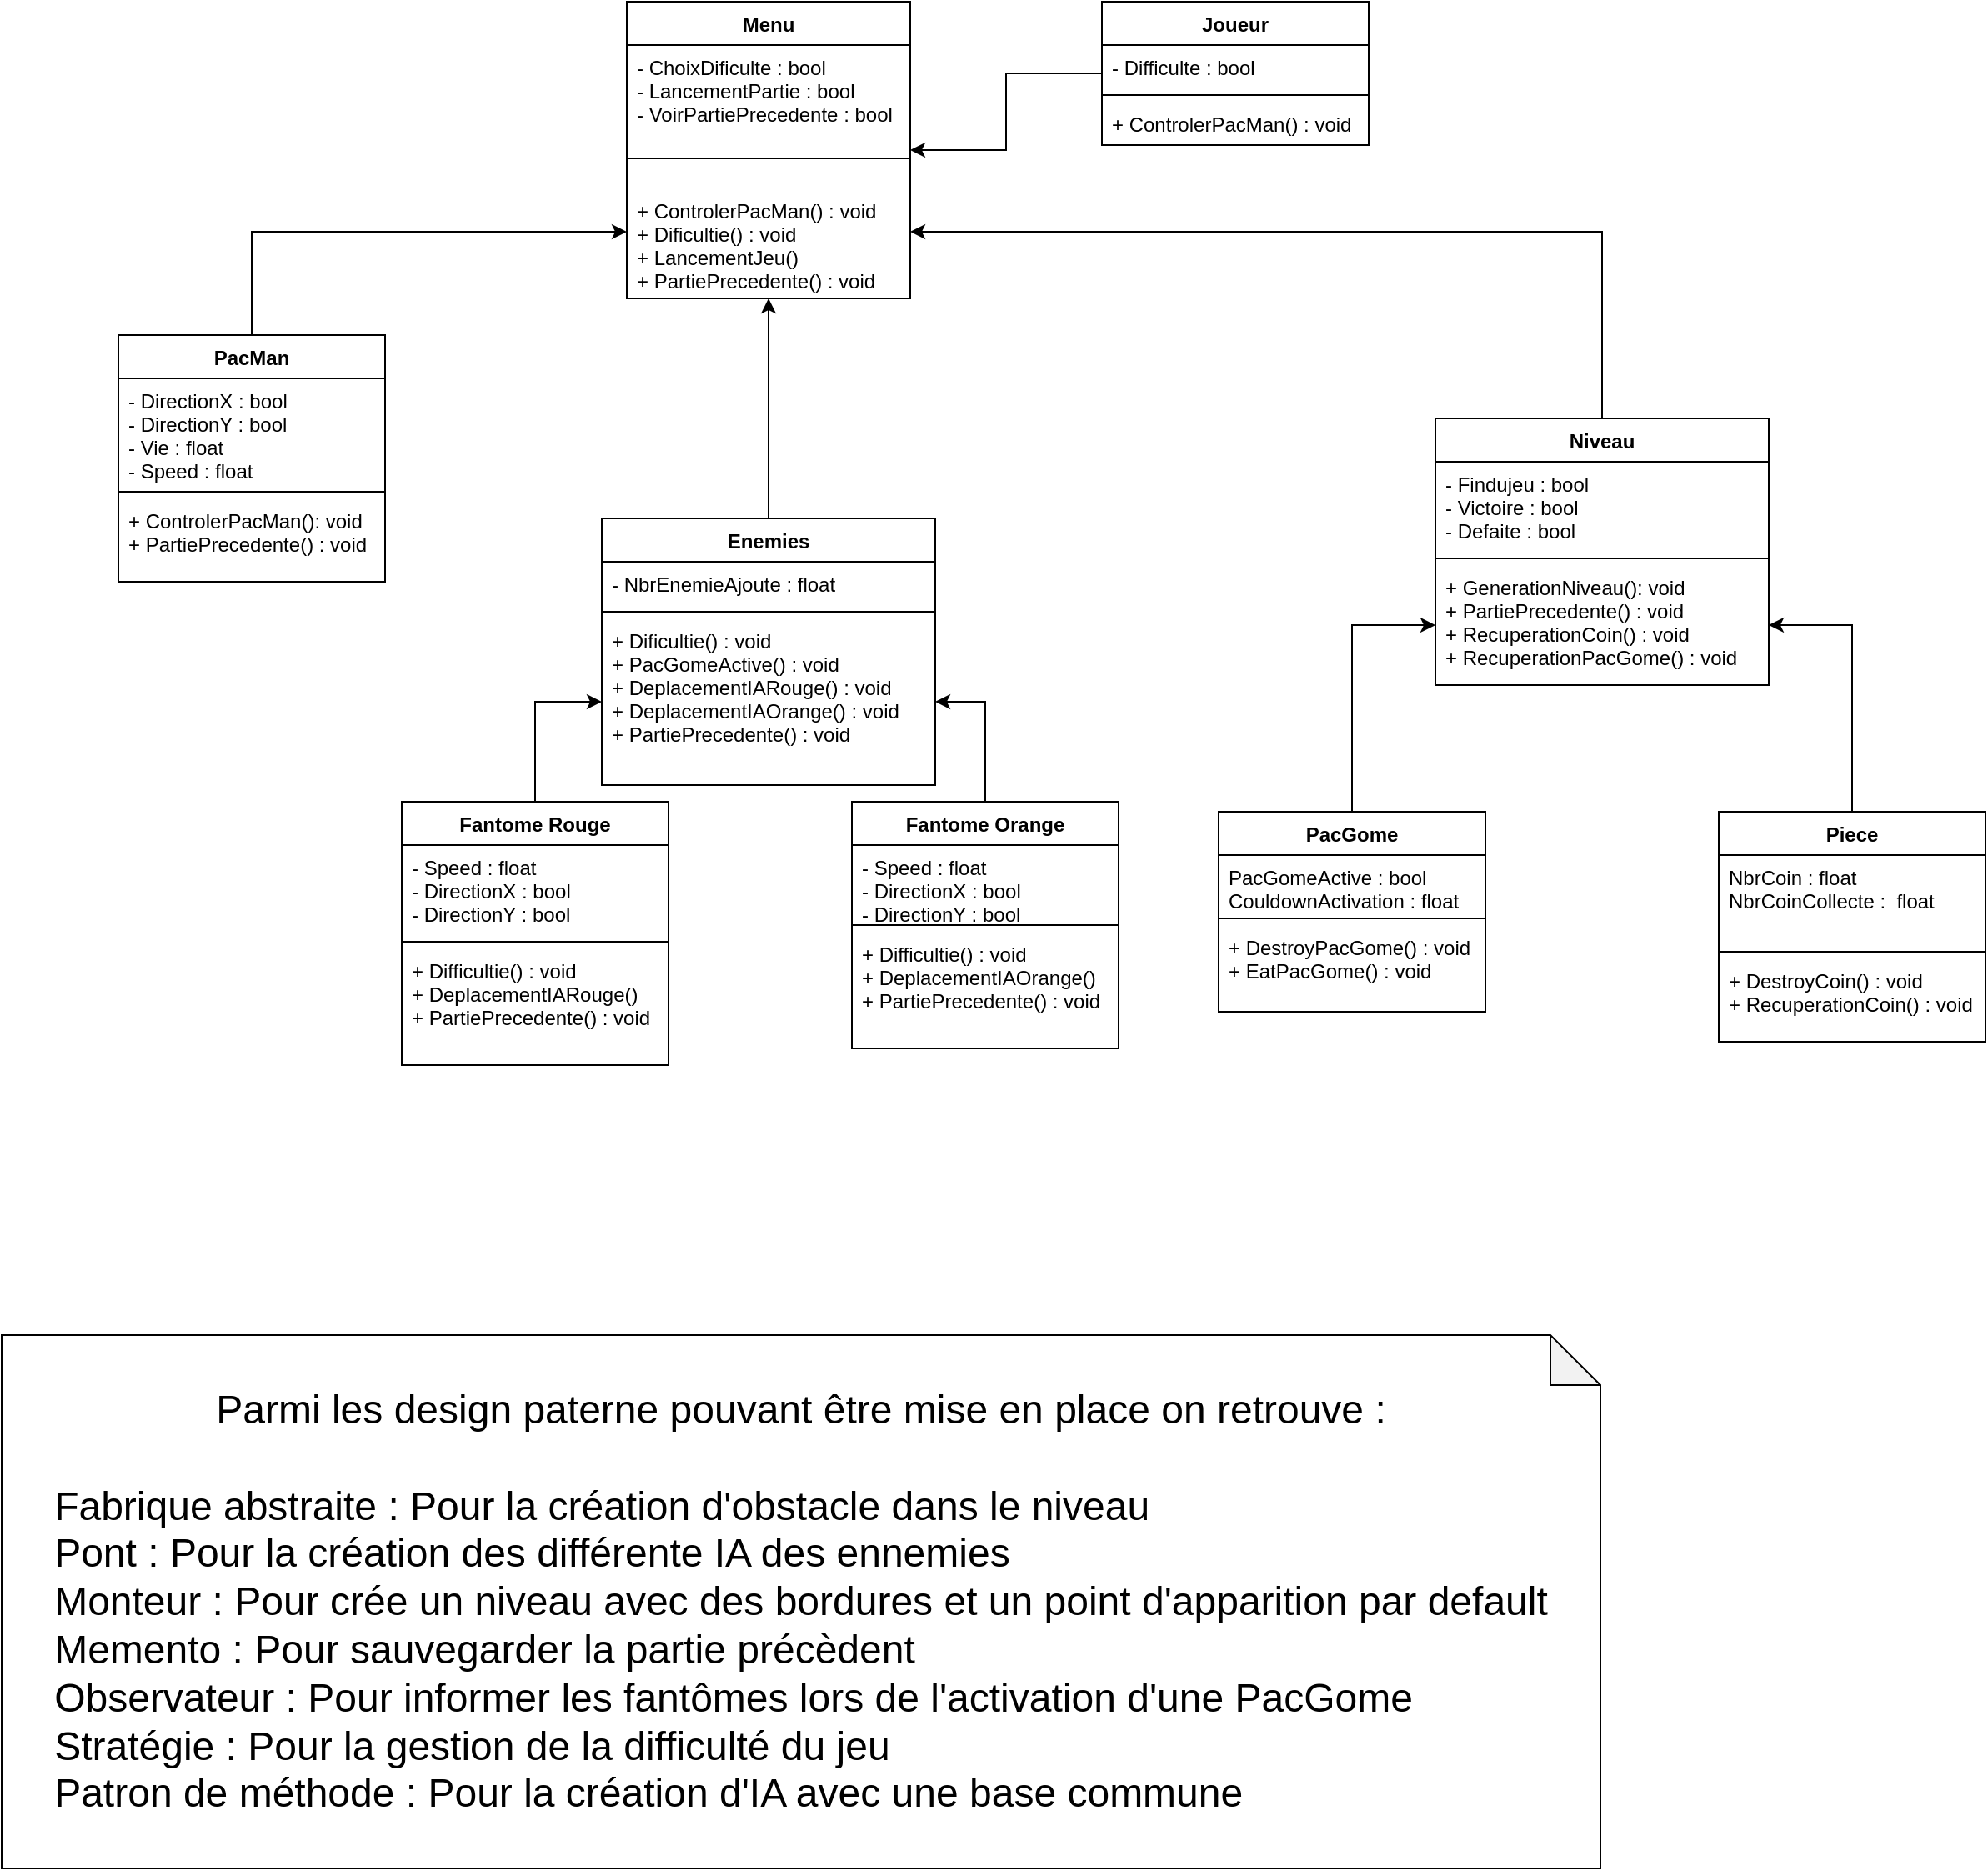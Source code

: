 <mxfile version="17.4.2" type="device"><diagram id="2TMYIzT4gG496hl9yPij" name="Page-1"><mxGraphModel dx="2212" dy="1206" grid="1" gridSize="10" guides="1" tooltips="1" connect="1" arrows="1" fold="1" page="1" pageScale="1" pageWidth="827" pageHeight="1169" math="0" shadow="0"><root><mxCell id="0"/><mxCell id="1" parent="0"/><mxCell id="EJjokZxfdxmoim279Z4G-72" style="edgeStyle=orthogonalEdgeStyle;rounded=0;orthogonalLoop=1;jettySize=auto;html=1;fontSize=24;" edge="1" parent="1" source="EJjokZxfdxmoim279Z4G-11" target="EJjokZxfdxmoim279Z4G-22"><mxGeometry relative="1" as="geometry"/></mxCell><mxCell id="EJjokZxfdxmoim279Z4G-11" value="PacMan" style="swimlane;fontStyle=1;align=center;verticalAlign=top;childLayout=stackLayout;horizontal=1;startSize=26;horizontalStack=0;resizeParent=1;resizeParentMax=0;resizeLast=0;collapsible=1;marginBottom=0;" vertex="1" parent="1"><mxGeometry x="-390" y="230" width="160" height="148" as="geometry"/></mxCell><mxCell id="EJjokZxfdxmoim279Z4G-12" value="- DirectionX : bool&#10;- DirectionY : bool&#10;- Vie : float&#10;- Speed : float" style="text;strokeColor=none;fillColor=none;align=left;verticalAlign=top;spacingLeft=4;spacingRight=4;overflow=hidden;rotatable=0;points=[[0,0.5],[1,0.5]];portConstraint=eastwest;" vertex="1" parent="EJjokZxfdxmoim279Z4G-11"><mxGeometry y="26" width="160" height="64" as="geometry"/></mxCell><mxCell id="EJjokZxfdxmoim279Z4G-13" value="" style="line;strokeWidth=1;fillColor=none;align=left;verticalAlign=middle;spacingTop=-1;spacingLeft=3;spacingRight=3;rotatable=0;labelPosition=right;points=[];portConstraint=eastwest;" vertex="1" parent="EJjokZxfdxmoim279Z4G-11"><mxGeometry y="90" width="160" height="8" as="geometry"/></mxCell><mxCell id="EJjokZxfdxmoim279Z4G-14" value="+ ControlerPacMan(): void &#10;+ PartiePrecedente() : void &#10;" style="text;strokeColor=none;fillColor=none;align=left;verticalAlign=top;spacingLeft=4;spacingRight=4;overflow=hidden;rotatable=0;points=[[0,0.5],[1,0.5]];portConstraint=eastwest;" vertex="1" parent="EJjokZxfdxmoim279Z4G-11"><mxGeometry y="98" width="160" height="50" as="geometry"/></mxCell><mxCell id="EJjokZxfdxmoim279Z4G-75" style="edgeStyle=orthogonalEdgeStyle;rounded=0;orthogonalLoop=1;jettySize=auto;html=1;fontSize=24;startArrow=classic;startFill=1;endArrow=none;endFill=0;" edge="1" parent="1" source="EJjokZxfdxmoim279Z4G-19" target="EJjokZxfdxmoim279Z4G-31"><mxGeometry relative="1" as="geometry"/></mxCell><mxCell id="EJjokZxfdxmoim279Z4G-19" value="Menu" style="swimlane;fontStyle=1;align=center;verticalAlign=top;childLayout=stackLayout;horizontal=1;startSize=26;horizontalStack=0;resizeParent=1;resizeParentMax=0;resizeLast=0;collapsible=1;marginBottom=0;" vertex="1" parent="1"><mxGeometry x="-85" y="30" width="170" height="178" as="geometry"/></mxCell><mxCell id="EJjokZxfdxmoim279Z4G-20" value="- ChoixDificulte : bool&#10;- LancementPartie : bool&#10;- VoirPartiePrecedente : bool" style="text;strokeColor=none;fillColor=none;align=left;verticalAlign=top;spacingLeft=4;spacingRight=4;overflow=hidden;rotatable=0;points=[[0,0.5],[1,0.5]];portConstraint=eastwest;" vertex="1" parent="EJjokZxfdxmoim279Z4G-19"><mxGeometry y="26" width="170" height="64" as="geometry"/></mxCell><mxCell id="EJjokZxfdxmoim279Z4G-21" value="" style="line;strokeWidth=1;fillColor=none;align=left;verticalAlign=middle;spacingTop=-1;spacingLeft=3;spacingRight=3;rotatable=0;labelPosition=right;points=[];portConstraint=eastwest;" vertex="1" parent="EJjokZxfdxmoim279Z4G-19"><mxGeometry y="90" width="170" height="8" as="geometry"/></mxCell><mxCell id="EJjokZxfdxmoim279Z4G-22" value="&#10;+ ControlerPacMan() : void&#10;+ Dificultie() : void&#10;+ LancementJeu()&#10;+ PartiePrecedente() : void &#10;" style="text;strokeColor=none;fillColor=none;align=left;verticalAlign=top;spacingLeft=4;spacingRight=4;overflow=hidden;rotatable=0;points=[[0,0.5],[1,0.5]];portConstraint=eastwest;" vertex="1" parent="EJjokZxfdxmoim279Z4G-19"><mxGeometry y="98" width="170" height="80" as="geometry"/></mxCell><mxCell id="EJjokZxfdxmoim279Z4G-74" style="edgeStyle=orthogonalEdgeStyle;rounded=0;orthogonalLoop=1;jettySize=auto;html=1;fontSize=24;" edge="1" parent="1" source="EJjokZxfdxmoim279Z4G-27" target="EJjokZxfdxmoim279Z4G-22"><mxGeometry relative="1" as="geometry"/></mxCell><mxCell id="EJjokZxfdxmoim279Z4G-27" value="Niveau" style="swimlane;fontStyle=1;align=center;verticalAlign=top;childLayout=stackLayout;horizontal=1;startSize=26;horizontalStack=0;resizeParent=1;resizeParentMax=0;resizeLast=0;collapsible=1;marginBottom=0;" vertex="1" parent="1"><mxGeometry x="400" y="280" width="200" height="160" as="geometry"/></mxCell><mxCell id="EJjokZxfdxmoim279Z4G-28" value="- Findujeu : bool&#10;- Victoire : bool &#10;- Defaite : bool " style="text;strokeColor=none;fillColor=none;align=left;verticalAlign=top;spacingLeft=4;spacingRight=4;overflow=hidden;rotatable=0;points=[[0,0.5],[1,0.5]];portConstraint=eastwest;" vertex="1" parent="EJjokZxfdxmoim279Z4G-27"><mxGeometry y="26" width="200" height="54" as="geometry"/></mxCell><mxCell id="EJjokZxfdxmoim279Z4G-29" value="" style="line;strokeWidth=1;fillColor=none;align=left;verticalAlign=middle;spacingTop=-1;spacingLeft=3;spacingRight=3;rotatable=0;labelPosition=right;points=[];portConstraint=eastwest;" vertex="1" parent="EJjokZxfdxmoim279Z4G-27"><mxGeometry y="80" width="200" height="8" as="geometry"/></mxCell><mxCell id="EJjokZxfdxmoim279Z4G-30" value="+ GenerationNiveau(): void&#10;+ PartiePrecedente() : void &#10;+ RecuperationCoin() : void&#10;+ RecuperationPacGome() : void&#10;" style="text;strokeColor=none;fillColor=none;align=left;verticalAlign=top;spacingLeft=4;spacingRight=4;overflow=hidden;rotatable=0;points=[[0,0.5],[1,0.5]];portConstraint=eastwest;" vertex="1" parent="EJjokZxfdxmoim279Z4G-27"><mxGeometry y="88" width="200" height="72" as="geometry"/></mxCell><mxCell id="EJjokZxfdxmoim279Z4G-31" value="Enemies" style="swimlane;fontStyle=1;align=center;verticalAlign=top;childLayout=stackLayout;horizontal=1;startSize=26;horizontalStack=0;resizeParent=1;resizeParentMax=0;resizeLast=0;collapsible=1;marginBottom=0;" vertex="1" parent="1"><mxGeometry x="-100" y="340" width="200" height="160" as="geometry"/></mxCell><mxCell id="EJjokZxfdxmoim279Z4G-32" value="- NbrEnemieAjoute : float" style="text;strokeColor=none;fillColor=none;align=left;verticalAlign=top;spacingLeft=4;spacingRight=4;overflow=hidden;rotatable=0;points=[[0,0.5],[1,0.5]];portConstraint=eastwest;" vertex="1" parent="EJjokZxfdxmoim279Z4G-31"><mxGeometry y="26" width="200" height="26" as="geometry"/></mxCell><mxCell id="EJjokZxfdxmoim279Z4G-33" value="" style="line;strokeWidth=1;fillColor=none;align=left;verticalAlign=middle;spacingTop=-1;spacingLeft=3;spacingRight=3;rotatable=0;labelPosition=right;points=[];portConstraint=eastwest;" vertex="1" parent="EJjokZxfdxmoim279Z4G-31"><mxGeometry y="52" width="200" height="8" as="geometry"/></mxCell><mxCell id="EJjokZxfdxmoim279Z4G-34" value="+ Dificultie() : void&#10;+ PacGomeActive() : void&#10;+ DeplacementIARouge() : void&#10;+ DeplacementIAOrange() : void&#10;+ PartiePrecedente() : void &#10;&#10;&#10;" style="text;strokeColor=none;fillColor=none;align=left;verticalAlign=top;spacingLeft=4;spacingRight=4;overflow=hidden;rotatable=0;points=[[0,0.5],[1,0.5]];portConstraint=eastwest;" vertex="1" parent="EJjokZxfdxmoim279Z4G-31"><mxGeometry y="60" width="200" height="100" as="geometry"/></mxCell><mxCell id="EJjokZxfdxmoim279Z4G-48" style="edgeStyle=orthogonalEdgeStyle;rounded=0;orthogonalLoop=1;jettySize=auto;html=1;" edge="1" parent="1" source="EJjokZxfdxmoim279Z4G-44" target="EJjokZxfdxmoim279Z4G-19"><mxGeometry relative="1" as="geometry"/></mxCell><mxCell id="EJjokZxfdxmoim279Z4G-44" value="Joueur" style="swimlane;fontStyle=1;align=center;verticalAlign=top;childLayout=stackLayout;horizontal=1;startSize=26;horizontalStack=0;resizeParent=1;resizeParentMax=0;resizeLast=0;collapsible=1;marginBottom=0;" vertex="1" parent="1"><mxGeometry x="200" y="30" width="160" height="86" as="geometry"/></mxCell><mxCell id="EJjokZxfdxmoim279Z4G-45" value="- Difficulte : bool" style="text;strokeColor=none;fillColor=none;align=left;verticalAlign=top;spacingLeft=4;spacingRight=4;overflow=hidden;rotatable=0;points=[[0,0.5],[1,0.5]];portConstraint=eastwest;" vertex="1" parent="EJjokZxfdxmoim279Z4G-44"><mxGeometry y="26" width="160" height="26" as="geometry"/></mxCell><mxCell id="EJjokZxfdxmoim279Z4G-46" value="" style="line;strokeWidth=1;fillColor=none;align=left;verticalAlign=middle;spacingTop=-1;spacingLeft=3;spacingRight=3;rotatable=0;labelPosition=right;points=[];portConstraint=eastwest;" vertex="1" parent="EJjokZxfdxmoim279Z4G-44"><mxGeometry y="52" width="160" height="8" as="geometry"/></mxCell><mxCell id="EJjokZxfdxmoim279Z4G-47" value="+ ControlerPacMan() : void" style="text;strokeColor=none;fillColor=none;align=left;verticalAlign=top;spacingLeft=4;spacingRight=4;overflow=hidden;rotatable=0;points=[[0,0.5],[1,0.5]];portConstraint=eastwest;" vertex="1" parent="EJjokZxfdxmoim279Z4G-44"><mxGeometry y="60" width="160" height="26" as="geometry"/></mxCell><mxCell id="EJjokZxfdxmoim279Z4G-78" style="edgeStyle=orthogonalEdgeStyle;rounded=0;orthogonalLoop=1;jettySize=auto;html=1;fontSize=24;startArrow=none;startFill=0;endArrow=classic;endFill=1;" edge="1" parent="1" source="EJjokZxfdxmoim279Z4G-49" target="EJjokZxfdxmoim279Z4G-34"><mxGeometry relative="1" as="geometry"/></mxCell><mxCell id="EJjokZxfdxmoim279Z4G-49" value="Fantome Rouge" style="swimlane;fontStyle=1;align=center;verticalAlign=top;childLayout=stackLayout;horizontal=1;startSize=26;horizontalStack=0;resizeParent=1;resizeParentMax=0;resizeLast=0;collapsible=1;marginBottom=0;" vertex="1" parent="1"><mxGeometry x="-220" y="510" width="160" height="158" as="geometry"/></mxCell><mxCell id="EJjokZxfdxmoim279Z4G-50" value="- Speed : float&#10;- DirectionX : bool&#10;- DirectionY : bool " style="text;strokeColor=none;fillColor=none;align=left;verticalAlign=top;spacingLeft=4;spacingRight=4;overflow=hidden;rotatable=0;points=[[0,0.5],[1,0.5]];portConstraint=eastwest;" vertex="1" parent="EJjokZxfdxmoim279Z4G-49"><mxGeometry y="26" width="160" height="54" as="geometry"/></mxCell><mxCell id="EJjokZxfdxmoim279Z4G-51" value="" style="line;strokeWidth=1;fillColor=none;align=left;verticalAlign=middle;spacingTop=-1;spacingLeft=3;spacingRight=3;rotatable=0;labelPosition=right;points=[];portConstraint=eastwest;" vertex="1" parent="EJjokZxfdxmoim279Z4G-49"><mxGeometry y="80" width="160" height="8" as="geometry"/></mxCell><mxCell id="EJjokZxfdxmoim279Z4G-52" value="+ Difficultie() : void&#10;+ DeplacementIARouge()&#10;+ PartiePrecedente() : void &#10;" style="text;strokeColor=none;fillColor=none;align=left;verticalAlign=top;spacingLeft=4;spacingRight=4;overflow=hidden;rotatable=0;points=[[0,0.5],[1,0.5]];portConstraint=eastwest;" vertex="1" parent="EJjokZxfdxmoim279Z4G-49"><mxGeometry y="88" width="160" height="70" as="geometry"/></mxCell><mxCell id="EJjokZxfdxmoim279Z4G-77" style="edgeStyle=orthogonalEdgeStyle;rounded=0;orthogonalLoop=1;jettySize=auto;html=1;fontSize=24;startArrow=none;startFill=0;endArrow=classic;endFill=1;" edge="1" parent="1" source="EJjokZxfdxmoim279Z4G-53" target="EJjokZxfdxmoim279Z4G-34"><mxGeometry relative="1" as="geometry"/></mxCell><mxCell id="EJjokZxfdxmoim279Z4G-53" value="Fantome Orange" style="swimlane;fontStyle=1;align=center;verticalAlign=top;childLayout=stackLayout;horizontal=1;startSize=26;horizontalStack=0;resizeParent=1;resizeParentMax=0;resizeLast=0;collapsible=1;marginBottom=0;" vertex="1" parent="1"><mxGeometry x="50" y="510" width="160" height="148" as="geometry"/></mxCell><mxCell id="EJjokZxfdxmoim279Z4G-54" value="- Speed : float&#10;- DirectionX : bool &#10;- DirectionY : bool" style="text;strokeColor=none;fillColor=none;align=left;verticalAlign=top;spacingLeft=4;spacingRight=4;overflow=hidden;rotatable=0;points=[[0,0.5],[1,0.5]];portConstraint=eastwest;" vertex="1" parent="EJjokZxfdxmoim279Z4G-53"><mxGeometry y="26" width="160" height="44" as="geometry"/></mxCell><mxCell id="EJjokZxfdxmoim279Z4G-55" value="" style="line;strokeWidth=1;fillColor=none;align=left;verticalAlign=middle;spacingTop=-1;spacingLeft=3;spacingRight=3;rotatable=0;labelPosition=right;points=[];portConstraint=eastwest;" vertex="1" parent="EJjokZxfdxmoim279Z4G-53"><mxGeometry y="70" width="160" height="8" as="geometry"/></mxCell><mxCell id="EJjokZxfdxmoim279Z4G-56" value="+ Difficultie() : void&#10;+ DeplacementIAOrange()&#10;+ PartiePrecedente() : void &#10;" style="text;strokeColor=none;fillColor=none;align=left;verticalAlign=top;spacingLeft=4;spacingRight=4;overflow=hidden;rotatable=0;points=[[0,0.5],[1,0.5]];portConstraint=eastwest;" vertex="1" parent="EJjokZxfdxmoim279Z4G-53"><mxGeometry y="78" width="160" height="70" as="geometry"/></mxCell><mxCell id="EJjokZxfdxmoim279Z4G-62" value="&lt;font style=&quot;font-size: 24px&quot;&gt;Parmi les design paterne pouvant être mise en place on retrouve :&lt;br&gt;&lt;br&gt;&lt;/font&gt;&lt;div style=&quot;text-align: left ; font-size: 24px&quot;&gt;&lt;span&gt;&lt;font style=&quot;font-size: 24px&quot;&gt;Fabrique abstraite : Pour la création d'obstacle dans le niveau&lt;/font&gt;&lt;/span&gt;&lt;/div&gt;&lt;div style=&quot;text-align: left ; font-size: 24px&quot;&gt;&lt;span&gt;&lt;font style=&quot;font-size: 24px&quot;&gt;Pont : Pour la création des différente IA des ennemies&lt;/font&gt;&lt;/span&gt;&lt;/div&gt;&lt;div style=&quot;text-align: left ; font-size: 24px&quot;&gt;&lt;span&gt;&lt;font style=&quot;font-size: 24px&quot;&gt;Monteur : Pour crée un niveau avec des bordures et un point d'apparition par default&lt;/font&gt;&lt;/span&gt;&lt;/div&gt;&lt;div style=&quot;text-align: left ; font-size: 24px&quot;&gt;&lt;span&gt;&lt;font style=&quot;font-size: 24px&quot;&gt;Memento : Pour sauvegarder la partie précèdent&amp;nbsp;&lt;/font&gt;&lt;/span&gt;&lt;/div&gt;&lt;div style=&quot;text-align: left ; font-size: 24px&quot;&gt;&lt;span&gt;&lt;font style=&quot;font-size: 24px&quot;&gt;Observateur : Pour informer les fantômes lors de l'activation d'une PacGome&lt;/font&gt;&lt;/span&gt;&lt;/div&gt;&lt;div style=&quot;text-align: left ; font-size: 24px&quot;&gt;&lt;span&gt;&lt;font style=&quot;font-size: 24px&quot;&gt;Stratégie : Pour la gestion de la difficulté du jeu&amp;nbsp;&lt;/font&gt;&lt;/span&gt;&lt;/div&gt;&lt;div style=&quot;text-align: left ; font-size: 24px&quot;&gt;&lt;font style=&quot;font-size: 24px&quot;&gt;Patron de méthode : Pour la création&amp;nbsp;d'IA avec une base commune&lt;/font&gt;&lt;/div&gt;" style="shape=note;whiteSpace=wrap;html=1;backgroundOutline=1;darkOpacity=0.05;" vertex="1" parent="1"><mxGeometry x="-460" y="830" width="959" height="320" as="geometry"/></mxCell><mxCell id="EJjokZxfdxmoim279Z4G-91" style="edgeStyle=orthogonalEdgeStyle;rounded=0;orthogonalLoop=1;jettySize=auto;html=1;fontSize=24;startArrow=none;startFill=0;endArrow=classic;endFill=1;" edge="1" parent="1" source="EJjokZxfdxmoim279Z4G-82" target="EJjokZxfdxmoim279Z4G-30"><mxGeometry relative="1" as="geometry"/></mxCell><mxCell id="EJjokZxfdxmoim279Z4G-82" value="Piece&#10;" style="swimlane;fontStyle=1;align=center;verticalAlign=top;childLayout=stackLayout;horizontal=1;startSize=26;horizontalStack=0;resizeParent=1;resizeParentMax=0;resizeLast=0;collapsible=1;marginBottom=0;" vertex="1" parent="1"><mxGeometry x="570" y="516" width="160" height="138" as="geometry"/></mxCell><mxCell id="EJjokZxfdxmoim279Z4G-83" value="NbrCoin : float&#10;NbrCoinCollecte :  float" style="text;strokeColor=none;fillColor=none;align=left;verticalAlign=top;spacingLeft=4;spacingRight=4;overflow=hidden;rotatable=0;points=[[0,0.5],[1,0.5]];portConstraint=eastwest;" vertex="1" parent="EJjokZxfdxmoim279Z4G-82"><mxGeometry y="26" width="160" height="54" as="geometry"/></mxCell><mxCell id="EJjokZxfdxmoim279Z4G-84" value="" style="line;strokeWidth=1;fillColor=none;align=left;verticalAlign=middle;spacingTop=-1;spacingLeft=3;spacingRight=3;rotatable=0;labelPosition=right;points=[];portConstraint=eastwest;" vertex="1" parent="EJjokZxfdxmoim279Z4G-82"><mxGeometry y="80" width="160" height="8" as="geometry"/></mxCell><mxCell id="EJjokZxfdxmoim279Z4G-85" value="+ DestroyCoin() : void&#10;+ RecuperationCoin() : void" style="text;strokeColor=none;fillColor=none;align=left;verticalAlign=top;spacingLeft=4;spacingRight=4;overflow=hidden;rotatable=0;points=[[0,0.5],[1,0.5]];portConstraint=eastwest;" vertex="1" parent="EJjokZxfdxmoim279Z4G-82"><mxGeometry y="88" width="160" height="50" as="geometry"/></mxCell><mxCell id="EJjokZxfdxmoim279Z4G-90" style="edgeStyle=orthogonalEdgeStyle;rounded=0;orthogonalLoop=1;jettySize=auto;html=1;fontSize=24;startArrow=none;startFill=0;endArrow=classic;endFill=1;" edge="1" parent="1" source="EJjokZxfdxmoim279Z4G-86" target="EJjokZxfdxmoim279Z4G-30"><mxGeometry relative="1" as="geometry"/></mxCell><mxCell id="EJjokZxfdxmoim279Z4G-86" value="PacGome" style="swimlane;fontStyle=1;align=center;verticalAlign=top;childLayout=stackLayout;horizontal=1;startSize=26;horizontalStack=0;resizeParent=1;resizeParentMax=0;resizeLast=0;collapsible=1;marginBottom=0;" vertex="1" parent="1"><mxGeometry x="270" y="516" width="160" height="120" as="geometry"/></mxCell><mxCell id="EJjokZxfdxmoim279Z4G-87" value="PacGomeActive : bool&#10;CouldownActivation : float" style="text;strokeColor=none;fillColor=none;align=left;verticalAlign=top;spacingLeft=4;spacingRight=4;overflow=hidden;rotatable=0;points=[[0,0.5],[1,0.5]];portConstraint=eastwest;" vertex="1" parent="EJjokZxfdxmoim279Z4G-86"><mxGeometry y="26" width="160" height="34" as="geometry"/></mxCell><mxCell id="EJjokZxfdxmoim279Z4G-88" value="" style="line;strokeWidth=1;fillColor=none;align=left;verticalAlign=middle;spacingTop=-1;spacingLeft=3;spacingRight=3;rotatable=0;labelPosition=right;points=[];portConstraint=eastwest;" vertex="1" parent="EJjokZxfdxmoim279Z4G-86"><mxGeometry y="60" width="160" height="8" as="geometry"/></mxCell><mxCell id="EJjokZxfdxmoim279Z4G-89" value="+ DestroyPacGome() : void&#10;+ EatPacGome() : void&#10;" style="text;strokeColor=none;fillColor=none;align=left;verticalAlign=top;spacingLeft=4;spacingRight=4;overflow=hidden;rotatable=0;points=[[0,0.5],[1,0.5]];portConstraint=eastwest;" vertex="1" parent="EJjokZxfdxmoim279Z4G-86"><mxGeometry y="68" width="160" height="52" as="geometry"/></mxCell></root></mxGraphModel></diagram></mxfile>